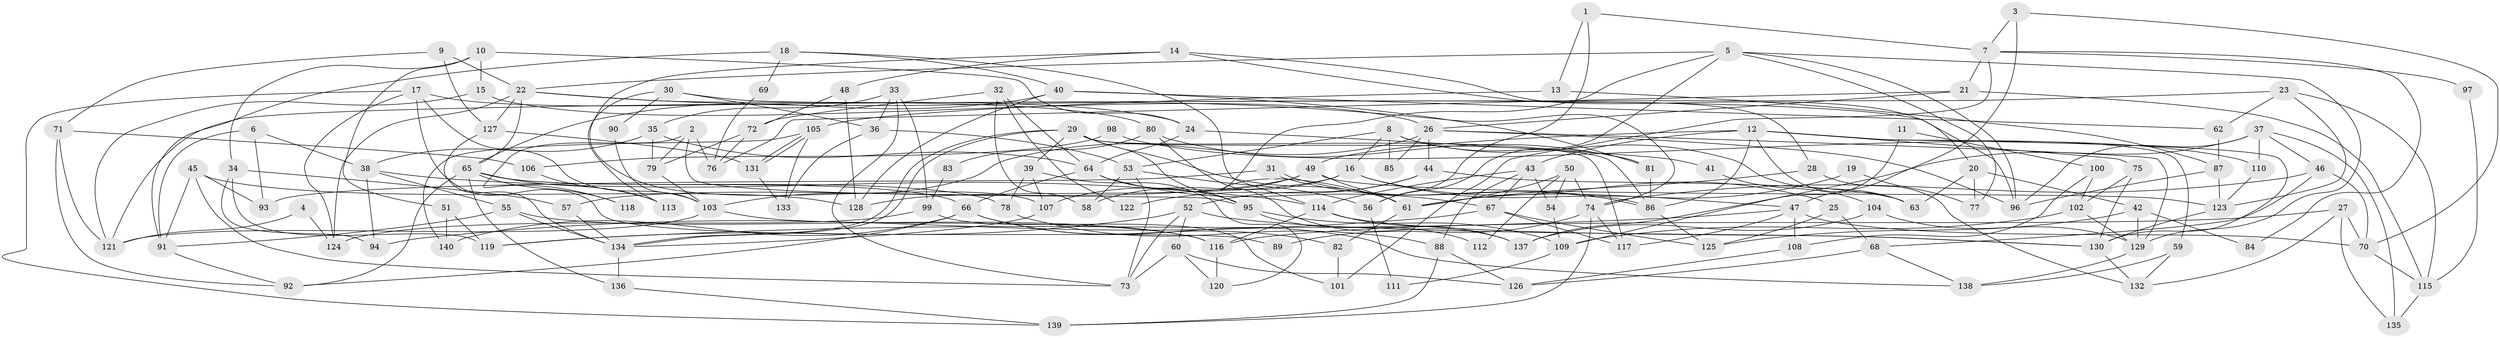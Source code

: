 // coarse degree distribution, {4: 0.23529411764705882, 7: 0.1411764705882353, 5: 0.16470588235294117, 6: 0.15294117647058825, 3: 0.16470588235294117, 10: 0.011764705882352941, 8: 0.03529411764705882, 2: 0.07058823529411765, 9: 0.023529411764705882}
// Generated by graph-tools (version 1.1) at 2025/37/03/04/25 23:37:02]
// undirected, 140 vertices, 280 edges
graph export_dot {
  node [color=gray90,style=filled];
  1;
  2;
  3;
  4;
  5;
  6;
  7;
  8;
  9;
  10;
  11;
  12;
  13;
  14;
  15;
  16;
  17;
  18;
  19;
  20;
  21;
  22;
  23;
  24;
  25;
  26;
  27;
  28;
  29;
  30;
  31;
  32;
  33;
  34;
  35;
  36;
  37;
  38;
  39;
  40;
  41;
  42;
  43;
  44;
  45;
  46;
  47;
  48;
  49;
  50;
  51;
  52;
  53;
  54;
  55;
  56;
  57;
  58;
  59;
  60;
  61;
  62;
  63;
  64;
  65;
  66;
  67;
  68;
  69;
  70;
  71;
  72;
  73;
  74;
  75;
  76;
  77;
  78;
  79;
  80;
  81;
  82;
  83;
  84;
  85;
  86;
  87;
  88;
  89;
  90;
  91;
  92;
  93;
  94;
  95;
  96;
  97;
  98;
  99;
  100;
  101;
  102;
  103;
  104;
  105;
  106;
  107;
  108;
  109;
  110;
  111;
  112;
  113;
  114;
  115;
  116;
  117;
  118;
  119;
  120;
  121;
  122;
  123;
  124;
  125;
  126;
  127;
  128;
  129;
  130;
  131;
  132;
  133;
  134;
  135;
  136;
  137;
  138;
  139;
  140;
  1 -- 13;
  1 -- 56;
  1 -- 7;
  2 -- 76;
  2 -- 95;
  2 -- 79;
  2 -- 118;
  3 -- 7;
  3 -- 47;
  3 -- 70;
  4 -- 121;
  4 -- 124;
  5 -- 129;
  5 -- 96;
  5 -- 22;
  5 -- 56;
  5 -- 61;
  5 -- 77;
  6 -- 38;
  6 -- 91;
  6 -- 93;
  7 -- 101;
  7 -- 21;
  7 -- 84;
  7 -- 97;
  8 -- 53;
  8 -- 63;
  8 -- 16;
  8 -- 81;
  8 -- 85;
  9 -- 127;
  9 -- 22;
  9 -- 71;
  10 -- 15;
  10 -- 34;
  10 -- 24;
  10 -- 51;
  11 -- 109;
  11 -- 100;
  12 -- 49;
  12 -- 130;
  12 -- 43;
  12 -- 59;
  12 -- 63;
  12 -- 75;
  12 -- 86;
  13 -- 105;
  13 -- 87;
  14 -- 107;
  14 -- 20;
  14 -- 28;
  14 -- 48;
  15 -- 121;
  15 -- 26;
  16 -- 128;
  16 -- 25;
  16 -- 47;
  16 -- 58;
  17 -- 103;
  17 -- 24;
  17 -- 89;
  17 -- 124;
  17 -- 139;
  18 -- 40;
  18 -- 114;
  18 -- 69;
  18 -- 91;
  19 -- 61;
  19 -- 77;
  20 -- 63;
  20 -- 42;
  20 -- 77;
  21 -- 115;
  21 -- 26;
  21 -- 76;
  22 -- 74;
  22 -- 65;
  22 -- 80;
  22 -- 124;
  22 -- 127;
  23 -- 123;
  23 -- 121;
  23 -- 62;
  23 -- 115;
  24 -- 64;
  24 -- 41;
  25 -- 68;
  25 -- 125;
  26 -- 103;
  26 -- 44;
  26 -- 85;
  26 -- 96;
  26 -- 129;
  27 -- 135;
  27 -- 70;
  27 -- 116;
  27 -- 132;
  28 -- 61;
  28 -- 132;
  29 -- 134;
  29 -- 134;
  29 -- 86;
  29 -- 39;
  29 -- 61;
  29 -- 95;
  29 -- 117;
  30 -- 36;
  30 -- 96;
  30 -- 90;
  30 -- 113;
  31 -- 86;
  31 -- 86;
  31 -- 93;
  32 -- 64;
  32 -- 72;
  32 -- 58;
  32 -- 122;
  33 -- 73;
  33 -- 35;
  33 -- 36;
  33 -- 99;
  34 -- 119;
  34 -- 57;
  34 -- 94;
  35 -- 64;
  35 -- 38;
  35 -- 79;
  36 -- 133;
  36 -- 53;
  37 -- 137;
  37 -- 96;
  37 -- 46;
  37 -- 110;
  37 -- 135;
  38 -- 114;
  38 -- 94;
  38 -- 55;
  39 -- 78;
  39 -- 107;
  39 -- 120;
  40 -- 81;
  40 -- 65;
  40 -- 62;
  40 -- 128;
  41 -- 104;
  42 -- 129;
  42 -- 125;
  42 -- 84;
  43 -- 67;
  43 -- 54;
  43 -- 88;
  43 -- 114;
  44 -- 52;
  44 -- 63;
  44 -- 122;
  45 -- 73;
  45 -- 91;
  45 -- 93;
  45 -- 128;
  46 -- 70;
  46 -- 68;
  46 -- 74;
  47 -- 117;
  47 -- 70;
  47 -- 108;
  47 -- 119;
  48 -- 128;
  48 -- 72;
  49 -- 61;
  49 -- 107;
  49 -- 57;
  49 -- 123;
  50 -- 74;
  50 -- 61;
  50 -- 54;
  50 -- 112;
  51 -- 119;
  51 -- 140;
  52 -- 60;
  52 -- 130;
  52 -- 73;
  52 -- 119;
  53 -- 58;
  53 -- 56;
  53 -- 73;
  54 -- 109;
  55 -- 116;
  55 -- 91;
  55 -- 134;
  56 -- 111;
  57 -- 134;
  59 -- 132;
  59 -- 138;
  60 -- 73;
  60 -- 126;
  60 -- 120;
  61 -- 82;
  62 -- 87;
  64 -- 95;
  64 -- 67;
  64 -- 66;
  65 -- 92;
  65 -- 66;
  65 -- 78;
  65 -- 113;
  65 -- 118;
  65 -- 136;
  66 -- 82;
  66 -- 92;
  66 -- 138;
  66 -- 140;
  67 -- 117;
  67 -- 125;
  67 -- 94;
  68 -- 138;
  68 -- 126;
  69 -- 76;
  70 -- 115;
  71 -- 92;
  71 -- 106;
  71 -- 121;
  72 -- 79;
  72 -- 76;
  74 -- 139;
  74 -- 89;
  74 -- 117;
  75 -- 130;
  75 -- 102;
  78 -- 88;
  79 -- 103;
  80 -- 81;
  80 -- 83;
  80 -- 137;
  81 -- 86;
  82 -- 101;
  83 -- 99;
  86 -- 125;
  87 -- 123;
  87 -- 96;
  88 -- 139;
  88 -- 126;
  90 -- 103;
  91 -- 92;
  95 -- 109;
  95 -- 112;
  97 -- 115;
  98 -- 110;
  98 -- 106;
  99 -- 124;
  99 -- 101;
  100 -- 108;
  100 -- 102;
  102 -- 129;
  102 -- 109;
  103 -- 116;
  103 -- 121;
  104 -- 137;
  104 -- 129;
  105 -- 140;
  105 -- 131;
  105 -- 131;
  105 -- 133;
  106 -- 113;
  107 -- 134;
  108 -- 126;
  109 -- 111;
  110 -- 123;
  114 -- 116;
  114 -- 130;
  114 -- 137;
  115 -- 135;
  116 -- 120;
  123 -- 130;
  127 -- 134;
  127 -- 131;
  129 -- 138;
  130 -- 132;
  131 -- 133;
  134 -- 136;
  136 -- 139;
}
